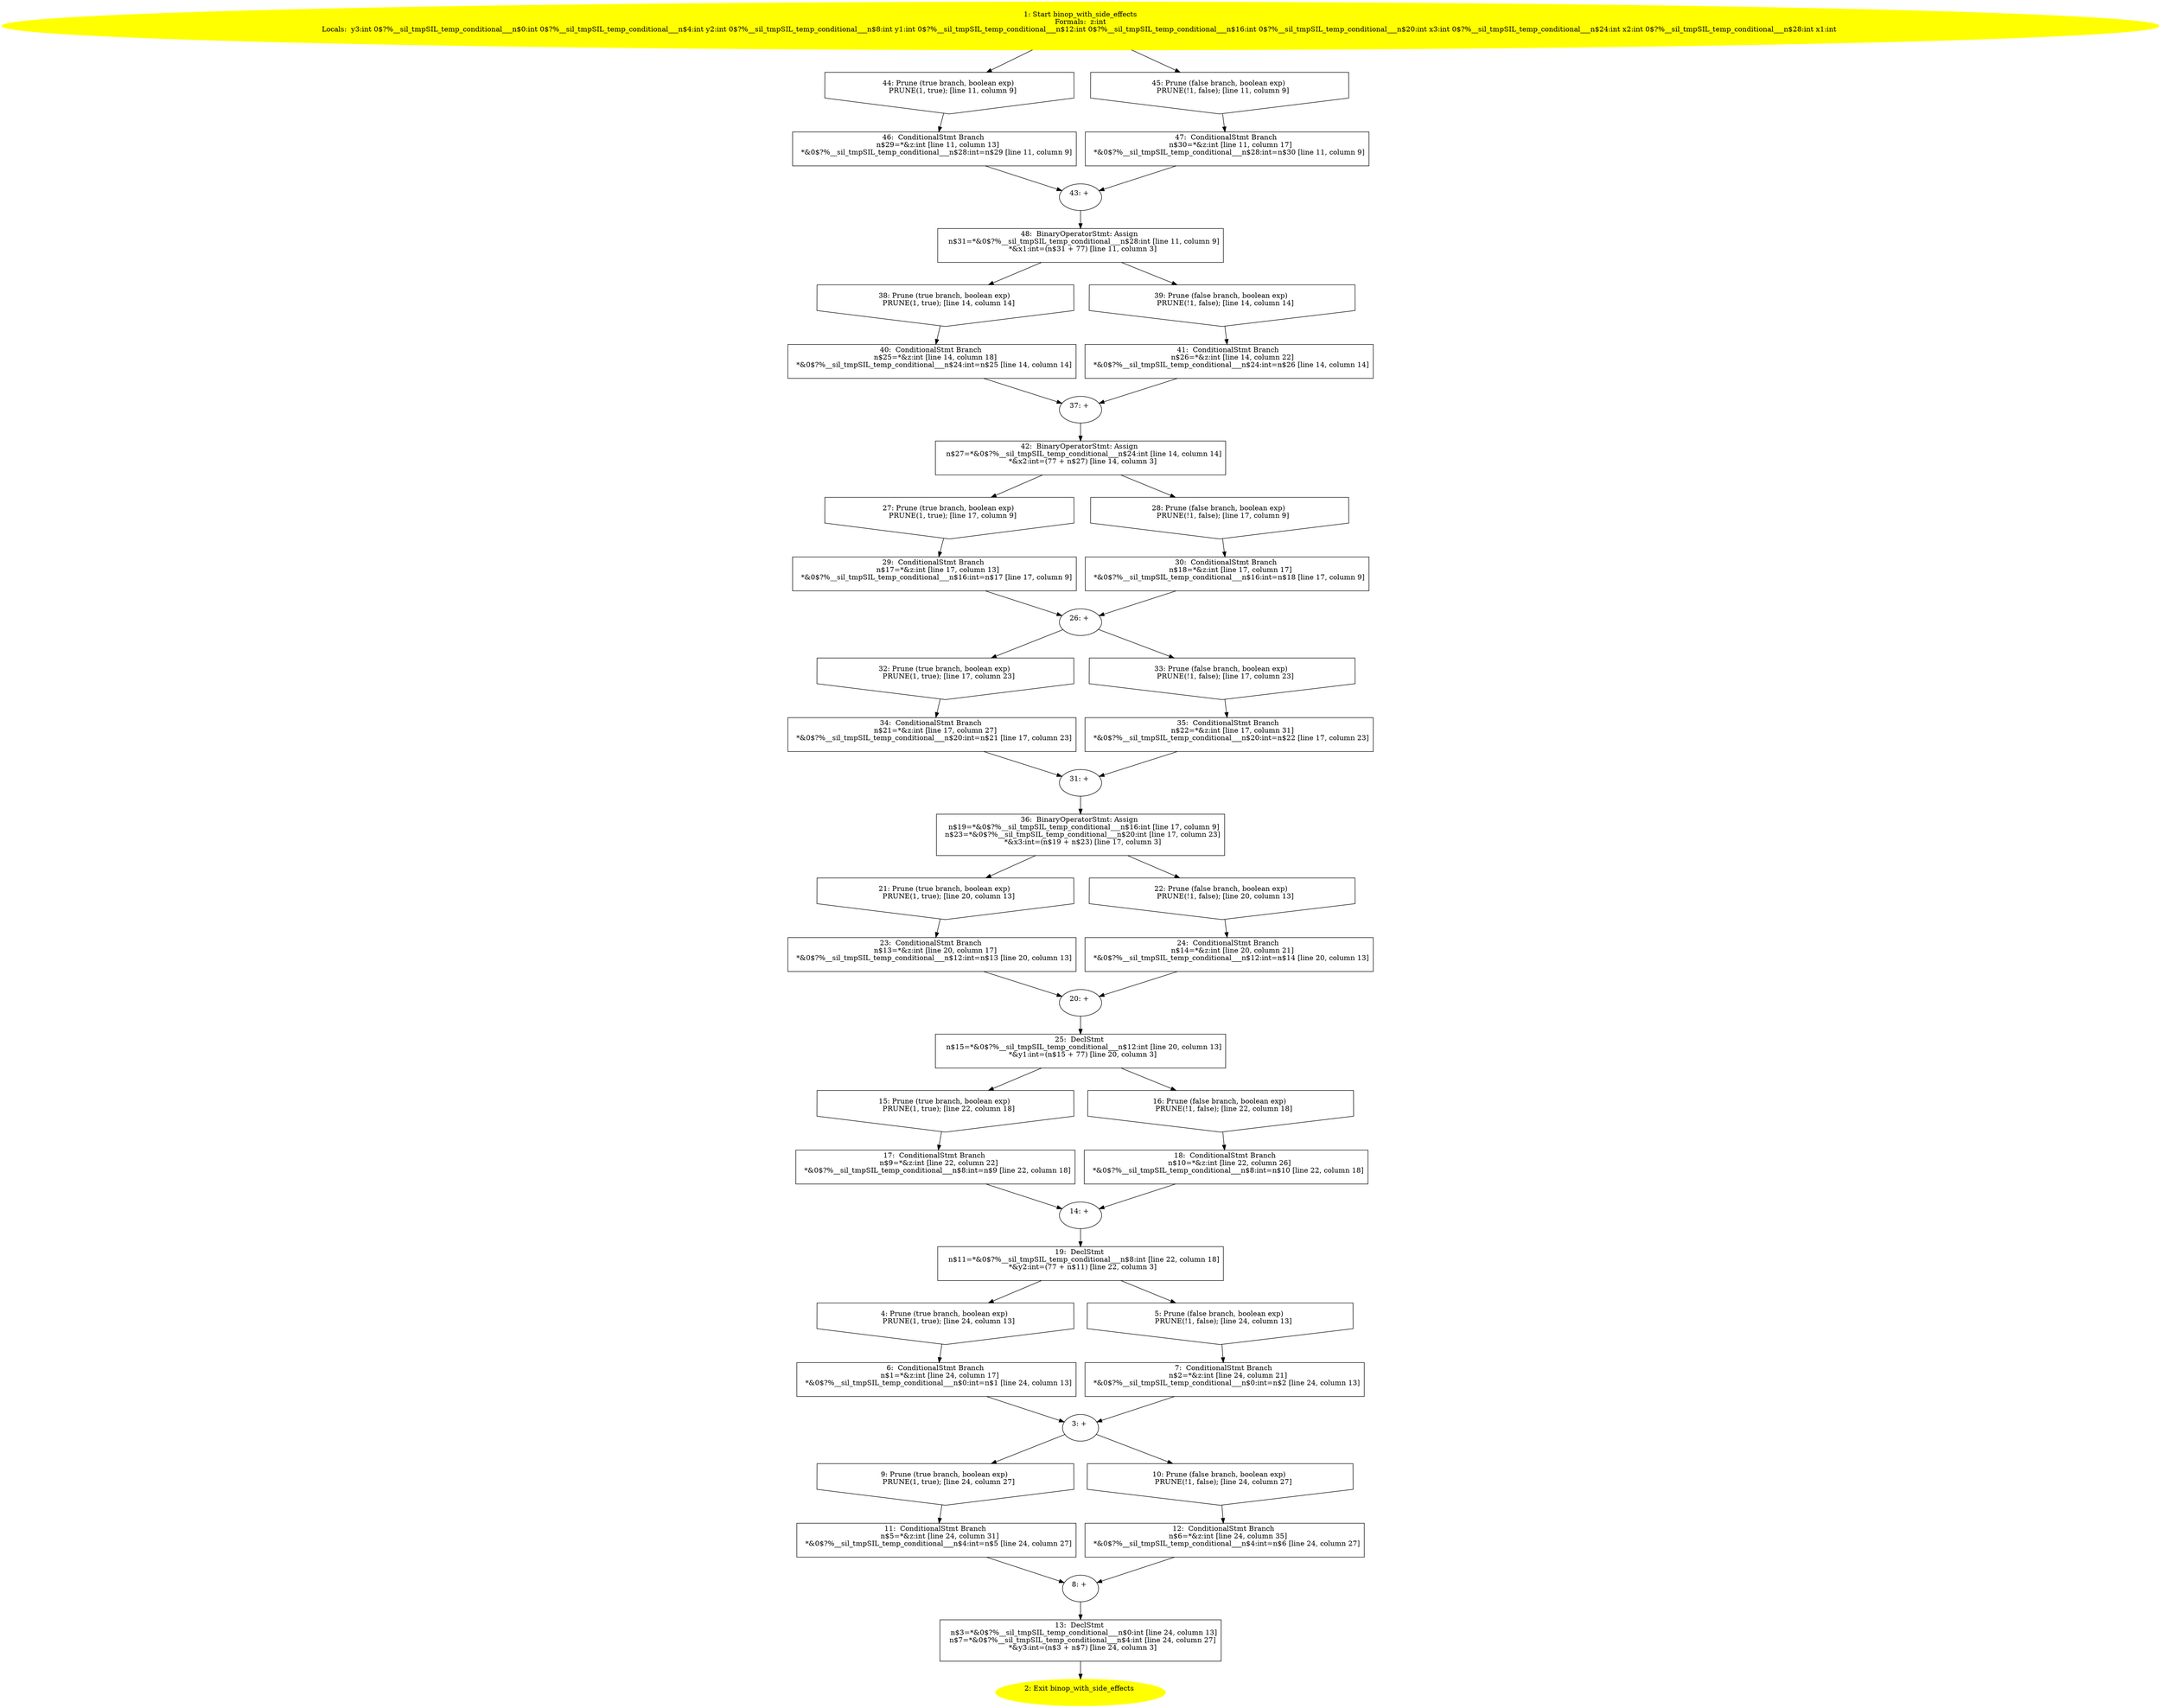 /* @generated */
digraph cfg {
"binop_with_side_effects.9cbc0255c95bd7e0ccf9d7a826fa2a2d_1" [label="1: Start binop_with_side_effects\nFormals:  z:int\nLocals:  y3:int 0$?%__sil_tmpSIL_temp_conditional___n$0:int 0$?%__sil_tmpSIL_temp_conditional___n$4:int y2:int 0$?%__sil_tmpSIL_temp_conditional___n$8:int y1:int 0$?%__sil_tmpSIL_temp_conditional___n$12:int 0$?%__sil_tmpSIL_temp_conditional___n$16:int 0$?%__sil_tmpSIL_temp_conditional___n$20:int x3:int 0$?%__sil_tmpSIL_temp_conditional___n$24:int x2:int 0$?%__sil_tmpSIL_temp_conditional___n$28:int x1:int \n  " color=yellow style=filled]
	

	 "binop_with_side_effects.9cbc0255c95bd7e0ccf9d7a826fa2a2d_1" -> "binop_with_side_effects.9cbc0255c95bd7e0ccf9d7a826fa2a2d_44" ;
	 "binop_with_side_effects.9cbc0255c95bd7e0ccf9d7a826fa2a2d_1" -> "binop_with_side_effects.9cbc0255c95bd7e0ccf9d7a826fa2a2d_45" ;
"binop_with_side_effects.9cbc0255c95bd7e0ccf9d7a826fa2a2d_2" [label="2: Exit binop_with_side_effects \n  " color=yellow style=filled]
	

"binop_with_side_effects.9cbc0255c95bd7e0ccf9d7a826fa2a2d_3" [label="3: + \n  " ]
	

	 "binop_with_side_effects.9cbc0255c95bd7e0ccf9d7a826fa2a2d_3" -> "binop_with_side_effects.9cbc0255c95bd7e0ccf9d7a826fa2a2d_9" ;
	 "binop_with_side_effects.9cbc0255c95bd7e0ccf9d7a826fa2a2d_3" -> "binop_with_side_effects.9cbc0255c95bd7e0ccf9d7a826fa2a2d_10" ;
"binop_with_side_effects.9cbc0255c95bd7e0ccf9d7a826fa2a2d_4" [label="4: Prune (true branch, boolean exp) \n   PRUNE(1, true); [line 24, column 13]\n " shape="invhouse"]
	

	 "binop_with_side_effects.9cbc0255c95bd7e0ccf9d7a826fa2a2d_4" -> "binop_with_side_effects.9cbc0255c95bd7e0ccf9d7a826fa2a2d_6" ;
"binop_with_side_effects.9cbc0255c95bd7e0ccf9d7a826fa2a2d_5" [label="5: Prune (false branch, boolean exp) \n   PRUNE(!1, false); [line 24, column 13]\n " shape="invhouse"]
	

	 "binop_with_side_effects.9cbc0255c95bd7e0ccf9d7a826fa2a2d_5" -> "binop_with_side_effects.9cbc0255c95bd7e0ccf9d7a826fa2a2d_7" ;
"binop_with_side_effects.9cbc0255c95bd7e0ccf9d7a826fa2a2d_6" [label="6:  ConditionalStmt Branch \n   n$1=*&z:int [line 24, column 17]\n  *&0$?%__sil_tmpSIL_temp_conditional___n$0:int=n$1 [line 24, column 13]\n " shape="box"]
	

	 "binop_with_side_effects.9cbc0255c95bd7e0ccf9d7a826fa2a2d_6" -> "binop_with_side_effects.9cbc0255c95bd7e0ccf9d7a826fa2a2d_3" ;
"binop_with_side_effects.9cbc0255c95bd7e0ccf9d7a826fa2a2d_7" [label="7:  ConditionalStmt Branch \n   n$2=*&z:int [line 24, column 21]\n  *&0$?%__sil_tmpSIL_temp_conditional___n$0:int=n$2 [line 24, column 13]\n " shape="box"]
	

	 "binop_with_side_effects.9cbc0255c95bd7e0ccf9d7a826fa2a2d_7" -> "binop_with_side_effects.9cbc0255c95bd7e0ccf9d7a826fa2a2d_3" ;
"binop_with_side_effects.9cbc0255c95bd7e0ccf9d7a826fa2a2d_8" [label="8: + \n  " ]
	

	 "binop_with_side_effects.9cbc0255c95bd7e0ccf9d7a826fa2a2d_8" -> "binop_with_side_effects.9cbc0255c95bd7e0ccf9d7a826fa2a2d_13" ;
"binop_with_side_effects.9cbc0255c95bd7e0ccf9d7a826fa2a2d_9" [label="9: Prune (true branch, boolean exp) \n   PRUNE(1, true); [line 24, column 27]\n " shape="invhouse"]
	

	 "binop_with_side_effects.9cbc0255c95bd7e0ccf9d7a826fa2a2d_9" -> "binop_with_side_effects.9cbc0255c95bd7e0ccf9d7a826fa2a2d_11" ;
"binop_with_side_effects.9cbc0255c95bd7e0ccf9d7a826fa2a2d_10" [label="10: Prune (false branch, boolean exp) \n   PRUNE(!1, false); [line 24, column 27]\n " shape="invhouse"]
	

	 "binop_with_side_effects.9cbc0255c95bd7e0ccf9d7a826fa2a2d_10" -> "binop_with_side_effects.9cbc0255c95bd7e0ccf9d7a826fa2a2d_12" ;
"binop_with_side_effects.9cbc0255c95bd7e0ccf9d7a826fa2a2d_11" [label="11:  ConditionalStmt Branch \n   n$5=*&z:int [line 24, column 31]\n  *&0$?%__sil_tmpSIL_temp_conditional___n$4:int=n$5 [line 24, column 27]\n " shape="box"]
	

	 "binop_with_side_effects.9cbc0255c95bd7e0ccf9d7a826fa2a2d_11" -> "binop_with_side_effects.9cbc0255c95bd7e0ccf9d7a826fa2a2d_8" ;
"binop_with_side_effects.9cbc0255c95bd7e0ccf9d7a826fa2a2d_12" [label="12:  ConditionalStmt Branch \n   n$6=*&z:int [line 24, column 35]\n  *&0$?%__sil_tmpSIL_temp_conditional___n$4:int=n$6 [line 24, column 27]\n " shape="box"]
	

	 "binop_with_side_effects.9cbc0255c95bd7e0ccf9d7a826fa2a2d_12" -> "binop_with_side_effects.9cbc0255c95bd7e0ccf9d7a826fa2a2d_8" ;
"binop_with_side_effects.9cbc0255c95bd7e0ccf9d7a826fa2a2d_13" [label="13:  DeclStmt \n   n$3=*&0$?%__sil_tmpSIL_temp_conditional___n$0:int [line 24, column 13]\n  n$7=*&0$?%__sil_tmpSIL_temp_conditional___n$4:int [line 24, column 27]\n  *&y3:int=(n$3 + n$7) [line 24, column 3]\n " shape="box"]
	

	 "binop_with_side_effects.9cbc0255c95bd7e0ccf9d7a826fa2a2d_13" -> "binop_with_side_effects.9cbc0255c95bd7e0ccf9d7a826fa2a2d_2" ;
"binop_with_side_effects.9cbc0255c95bd7e0ccf9d7a826fa2a2d_14" [label="14: + \n  " ]
	

	 "binop_with_side_effects.9cbc0255c95bd7e0ccf9d7a826fa2a2d_14" -> "binop_with_side_effects.9cbc0255c95bd7e0ccf9d7a826fa2a2d_19" ;
"binop_with_side_effects.9cbc0255c95bd7e0ccf9d7a826fa2a2d_15" [label="15: Prune (true branch, boolean exp) \n   PRUNE(1, true); [line 22, column 18]\n " shape="invhouse"]
	

	 "binop_with_side_effects.9cbc0255c95bd7e0ccf9d7a826fa2a2d_15" -> "binop_with_side_effects.9cbc0255c95bd7e0ccf9d7a826fa2a2d_17" ;
"binop_with_side_effects.9cbc0255c95bd7e0ccf9d7a826fa2a2d_16" [label="16: Prune (false branch, boolean exp) \n   PRUNE(!1, false); [line 22, column 18]\n " shape="invhouse"]
	

	 "binop_with_side_effects.9cbc0255c95bd7e0ccf9d7a826fa2a2d_16" -> "binop_with_side_effects.9cbc0255c95bd7e0ccf9d7a826fa2a2d_18" ;
"binop_with_side_effects.9cbc0255c95bd7e0ccf9d7a826fa2a2d_17" [label="17:  ConditionalStmt Branch \n   n$9=*&z:int [line 22, column 22]\n  *&0$?%__sil_tmpSIL_temp_conditional___n$8:int=n$9 [line 22, column 18]\n " shape="box"]
	

	 "binop_with_side_effects.9cbc0255c95bd7e0ccf9d7a826fa2a2d_17" -> "binop_with_side_effects.9cbc0255c95bd7e0ccf9d7a826fa2a2d_14" ;
"binop_with_side_effects.9cbc0255c95bd7e0ccf9d7a826fa2a2d_18" [label="18:  ConditionalStmt Branch \n   n$10=*&z:int [line 22, column 26]\n  *&0$?%__sil_tmpSIL_temp_conditional___n$8:int=n$10 [line 22, column 18]\n " shape="box"]
	

	 "binop_with_side_effects.9cbc0255c95bd7e0ccf9d7a826fa2a2d_18" -> "binop_with_side_effects.9cbc0255c95bd7e0ccf9d7a826fa2a2d_14" ;
"binop_with_side_effects.9cbc0255c95bd7e0ccf9d7a826fa2a2d_19" [label="19:  DeclStmt \n   n$11=*&0$?%__sil_tmpSIL_temp_conditional___n$8:int [line 22, column 18]\n  *&y2:int=(77 + n$11) [line 22, column 3]\n " shape="box"]
	

	 "binop_with_side_effects.9cbc0255c95bd7e0ccf9d7a826fa2a2d_19" -> "binop_with_side_effects.9cbc0255c95bd7e0ccf9d7a826fa2a2d_4" ;
	 "binop_with_side_effects.9cbc0255c95bd7e0ccf9d7a826fa2a2d_19" -> "binop_with_side_effects.9cbc0255c95bd7e0ccf9d7a826fa2a2d_5" ;
"binop_with_side_effects.9cbc0255c95bd7e0ccf9d7a826fa2a2d_20" [label="20: + \n  " ]
	

	 "binop_with_side_effects.9cbc0255c95bd7e0ccf9d7a826fa2a2d_20" -> "binop_with_side_effects.9cbc0255c95bd7e0ccf9d7a826fa2a2d_25" ;
"binop_with_side_effects.9cbc0255c95bd7e0ccf9d7a826fa2a2d_21" [label="21: Prune (true branch, boolean exp) \n   PRUNE(1, true); [line 20, column 13]\n " shape="invhouse"]
	

	 "binop_with_side_effects.9cbc0255c95bd7e0ccf9d7a826fa2a2d_21" -> "binop_with_side_effects.9cbc0255c95bd7e0ccf9d7a826fa2a2d_23" ;
"binop_with_side_effects.9cbc0255c95bd7e0ccf9d7a826fa2a2d_22" [label="22: Prune (false branch, boolean exp) \n   PRUNE(!1, false); [line 20, column 13]\n " shape="invhouse"]
	

	 "binop_with_side_effects.9cbc0255c95bd7e0ccf9d7a826fa2a2d_22" -> "binop_with_side_effects.9cbc0255c95bd7e0ccf9d7a826fa2a2d_24" ;
"binop_with_side_effects.9cbc0255c95bd7e0ccf9d7a826fa2a2d_23" [label="23:  ConditionalStmt Branch \n   n$13=*&z:int [line 20, column 17]\n  *&0$?%__sil_tmpSIL_temp_conditional___n$12:int=n$13 [line 20, column 13]\n " shape="box"]
	

	 "binop_with_side_effects.9cbc0255c95bd7e0ccf9d7a826fa2a2d_23" -> "binop_with_side_effects.9cbc0255c95bd7e0ccf9d7a826fa2a2d_20" ;
"binop_with_side_effects.9cbc0255c95bd7e0ccf9d7a826fa2a2d_24" [label="24:  ConditionalStmt Branch \n   n$14=*&z:int [line 20, column 21]\n  *&0$?%__sil_tmpSIL_temp_conditional___n$12:int=n$14 [line 20, column 13]\n " shape="box"]
	

	 "binop_with_side_effects.9cbc0255c95bd7e0ccf9d7a826fa2a2d_24" -> "binop_with_side_effects.9cbc0255c95bd7e0ccf9d7a826fa2a2d_20" ;
"binop_with_side_effects.9cbc0255c95bd7e0ccf9d7a826fa2a2d_25" [label="25:  DeclStmt \n   n$15=*&0$?%__sil_tmpSIL_temp_conditional___n$12:int [line 20, column 13]\n  *&y1:int=(n$15 + 77) [line 20, column 3]\n " shape="box"]
	

	 "binop_with_side_effects.9cbc0255c95bd7e0ccf9d7a826fa2a2d_25" -> "binop_with_side_effects.9cbc0255c95bd7e0ccf9d7a826fa2a2d_15" ;
	 "binop_with_side_effects.9cbc0255c95bd7e0ccf9d7a826fa2a2d_25" -> "binop_with_side_effects.9cbc0255c95bd7e0ccf9d7a826fa2a2d_16" ;
"binop_with_side_effects.9cbc0255c95bd7e0ccf9d7a826fa2a2d_26" [label="26: + \n  " ]
	

	 "binop_with_side_effects.9cbc0255c95bd7e0ccf9d7a826fa2a2d_26" -> "binop_with_side_effects.9cbc0255c95bd7e0ccf9d7a826fa2a2d_32" ;
	 "binop_with_side_effects.9cbc0255c95bd7e0ccf9d7a826fa2a2d_26" -> "binop_with_side_effects.9cbc0255c95bd7e0ccf9d7a826fa2a2d_33" ;
"binop_with_side_effects.9cbc0255c95bd7e0ccf9d7a826fa2a2d_27" [label="27: Prune (true branch, boolean exp) \n   PRUNE(1, true); [line 17, column 9]\n " shape="invhouse"]
	

	 "binop_with_side_effects.9cbc0255c95bd7e0ccf9d7a826fa2a2d_27" -> "binop_with_side_effects.9cbc0255c95bd7e0ccf9d7a826fa2a2d_29" ;
"binop_with_side_effects.9cbc0255c95bd7e0ccf9d7a826fa2a2d_28" [label="28: Prune (false branch, boolean exp) \n   PRUNE(!1, false); [line 17, column 9]\n " shape="invhouse"]
	

	 "binop_with_side_effects.9cbc0255c95bd7e0ccf9d7a826fa2a2d_28" -> "binop_with_side_effects.9cbc0255c95bd7e0ccf9d7a826fa2a2d_30" ;
"binop_with_side_effects.9cbc0255c95bd7e0ccf9d7a826fa2a2d_29" [label="29:  ConditionalStmt Branch \n   n$17=*&z:int [line 17, column 13]\n  *&0$?%__sil_tmpSIL_temp_conditional___n$16:int=n$17 [line 17, column 9]\n " shape="box"]
	

	 "binop_with_side_effects.9cbc0255c95bd7e0ccf9d7a826fa2a2d_29" -> "binop_with_side_effects.9cbc0255c95bd7e0ccf9d7a826fa2a2d_26" ;
"binop_with_side_effects.9cbc0255c95bd7e0ccf9d7a826fa2a2d_30" [label="30:  ConditionalStmt Branch \n   n$18=*&z:int [line 17, column 17]\n  *&0$?%__sil_tmpSIL_temp_conditional___n$16:int=n$18 [line 17, column 9]\n " shape="box"]
	

	 "binop_with_side_effects.9cbc0255c95bd7e0ccf9d7a826fa2a2d_30" -> "binop_with_side_effects.9cbc0255c95bd7e0ccf9d7a826fa2a2d_26" ;
"binop_with_side_effects.9cbc0255c95bd7e0ccf9d7a826fa2a2d_31" [label="31: + \n  " ]
	

	 "binop_with_side_effects.9cbc0255c95bd7e0ccf9d7a826fa2a2d_31" -> "binop_with_side_effects.9cbc0255c95bd7e0ccf9d7a826fa2a2d_36" ;
"binop_with_side_effects.9cbc0255c95bd7e0ccf9d7a826fa2a2d_32" [label="32: Prune (true branch, boolean exp) \n   PRUNE(1, true); [line 17, column 23]\n " shape="invhouse"]
	

	 "binop_with_side_effects.9cbc0255c95bd7e0ccf9d7a826fa2a2d_32" -> "binop_with_side_effects.9cbc0255c95bd7e0ccf9d7a826fa2a2d_34" ;
"binop_with_side_effects.9cbc0255c95bd7e0ccf9d7a826fa2a2d_33" [label="33: Prune (false branch, boolean exp) \n   PRUNE(!1, false); [line 17, column 23]\n " shape="invhouse"]
	

	 "binop_with_side_effects.9cbc0255c95bd7e0ccf9d7a826fa2a2d_33" -> "binop_with_side_effects.9cbc0255c95bd7e0ccf9d7a826fa2a2d_35" ;
"binop_with_side_effects.9cbc0255c95bd7e0ccf9d7a826fa2a2d_34" [label="34:  ConditionalStmt Branch \n   n$21=*&z:int [line 17, column 27]\n  *&0$?%__sil_tmpSIL_temp_conditional___n$20:int=n$21 [line 17, column 23]\n " shape="box"]
	

	 "binop_with_side_effects.9cbc0255c95bd7e0ccf9d7a826fa2a2d_34" -> "binop_with_side_effects.9cbc0255c95bd7e0ccf9d7a826fa2a2d_31" ;
"binop_with_side_effects.9cbc0255c95bd7e0ccf9d7a826fa2a2d_35" [label="35:  ConditionalStmt Branch \n   n$22=*&z:int [line 17, column 31]\n  *&0$?%__sil_tmpSIL_temp_conditional___n$20:int=n$22 [line 17, column 23]\n " shape="box"]
	

	 "binop_with_side_effects.9cbc0255c95bd7e0ccf9d7a826fa2a2d_35" -> "binop_with_side_effects.9cbc0255c95bd7e0ccf9d7a826fa2a2d_31" ;
"binop_with_side_effects.9cbc0255c95bd7e0ccf9d7a826fa2a2d_36" [label="36:  BinaryOperatorStmt: Assign \n   n$19=*&0$?%__sil_tmpSIL_temp_conditional___n$16:int [line 17, column 9]\n  n$23=*&0$?%__sil_tmpSIL_temp_conditional___n$20:int [line 17, column 23]\n  *&x3:int=(n$19 + n$23) [line 17, column 3]\n " shape="box"]
	

	 "binop_with_side_effects.9cbc0255c95bd7e0ccf9d7a826fa2a2d_36" -> "binop_with_side_effects.9cbc0255c95bd7e0ccf9d7a826fa2a2d_21" ;
	 "binop_with_side_effects.9cbc0255c95bd7e0ccf9d7a826fa2a2d_36" -> "binop_with_side_effects.9cbc0255c95bd7e0ccf9d7a826fa2a2d_22" ;
"binop_with_side_effects.9cbc0255c95bd7e0ccf9d7a826fa2a2d_37" [label="37: + \n  " ]
	

	 "binop_with_side_effects.9cbc0255c95bd7e0ccf9d7a826fa2a2d_37" -> "binop_with_side_effects.9cbc0255c95bd7e0ccf9d7a826fa2a2d_42" ;
"binop_with_side_effects.9cbc0255c95bd7e0ccf9d7a826fa2a2d_38" [label="38: Prune (true branch, boolean exp) \n   PRUNE(1, true); [line 14, column 14]\n " shape="invhouse"]
	

	 "binop_with_side_effects.9cbc0255c95bd7e0ccf9d7a826fa2a2d_38" -> "binop_with_side_effects.9cbc0255c95bd7e0ccf9d7a826fa2a2d_40" ;
"binop_with_side_effects.9cbc0255c95bd7e0ccf9d7a826fa2a2d_39" [label="39: Prune (false branch, boolean exp) \n   PRUNE(!1, false); [line 14, column 14]\n " shape="invhouse"]
	

	 "binop_with_side_effects.9cbc0255c95bd7e0ccf9d7a826fa2a2d_39" -> "binop_with_side_effects.9cbc0255c95bd7e0ccf9d7a826fa2a2d_41" ;
"binop_with_side_effects.9cbc0255c95bd7e0ccf9d7a826fa2a2d_40" [label="40:  ConditionalStmt Branch \n   n$25=*&z:int [line 14, column 18]\n  *&0$?%__sil_tmpSIL_temp_conditional___n$24:int=n$25 [line 14, column 14]\n " shape="box"]
	

	 "binop_with_side_effects.9cbc0255c95bd7e0ccf9d7a826fa2a2d_40" -> "binop_with_side_effects.9cbc0255c95bd7e0ccf9d7a826fa2a2d_37" ;
"binop_with_side_effects.9cbc0255c95bd7e0ccf9d7a826fa2a2d_41" [label="41:  ConditionalStmt Branch \n   n$26=*&z:int [line 14, column 22]\n  *&0$?%__sil_tmpSIL_temp_conditional___n$24:int=n$26 [line 14, column 14]\n " shape="box"]
	

	 "binop_with_side_effects.9cbc0255c95bd7e0ccf9d7a826fa2a2d_41" -> "binop_with_side_effects.9cbc0255c95bd7e0ccf9d7a826fa2a2d_37" ;
"binop_with_side_effects.9cbc0255c95bd7e0ccf9d7a826fa2a2d_42" [label="42:  BinaryOperatorStmt: Assign \n   n$27=*&0$?%__sil_tmpSIL_temp_conditional___n$24:int [line 14, column 14]\n  *&x2:int=(77 + n$27) [line 14, column 3]\n " shape="box"]
	

	 "binop_with_side_effects.9cbc0255c95bd7e0ccf9d7a826fa2a2d_42" -> "binop_with_side_effects.9cbc0255c95bd7e0ccf9d7a826fa2a2d_27" ;
	 "binop_with_side_effects.9cbc0255c95bd7e0ccf9d7a826fa2a2d_42" -> "binop_with_side_effects.9cbc0255c95bd7e0ccf9d7a826fa2a2d_28" ;
"binop_with_side_effects.9cbc0255c95bd7e0ccf9d7a826fa2a2d_43" [label="43: + \n  " ]
	

	 "binop_with_side_effects.9cbc0255c95bd7e0ccf9d7a826fa2a2d_43" -> "binop_with_side_effects.9cbc0255c95bd7e0ccf9d7a826fa2a2d_48" ;
"binop_with_side_effects.9cbc0255c95bd7e0ccf9d7a826fa2a2d_44" [label="44: Prune (true branch, boolean exp) \n   PRUNE(1, true); [line 11, column 9]\n " shape="invhouse"]
	

	 "binop_with_side_effects.9cbc0255c95bd7e0ccf9d7a826fa2a2d_44" -> "binop_with_side_effects.9cbc0255c95bd7e0ccf9d7a826fa2a2d_46" ;
"binop_with_side_effects.9cbc0255c95bd7e0ccf9d7a826fa2a2d_45" [label="45: Prune (false branch, boolean exp) \n   PRUNE(!1, false); [line 11, column 9]\n " shape="invhouse"]
	

	 "binop_with_side_effects.9cbc0255c95bd7e0ccf9d7a826fa2a2d_45" -> "binop_with_side_effects.9cbc0255c95bd7e0ccf9d7a826fa2a2d_47" ;
"binop_with_side_effects.9cbc0255c95bd7e0ccf9d7a826fa2a2d_46" [label="46:  ConditionalStmt Branch \n   n$29=*&z:int [line 11, column 13]\n  *&0$?%__sil_tmpSIL_temp_conditional___n$28:int=n$29 [line 11, column 9]\n " shape="box"]
	

	 "binop_with_side_effects.9cbc0255c95bd7e0ccf9d7a826fa2a2d_46" -> "binop_with_side_effects.9cbc0255c95bd7e0ccf9d7a826fa2a2d_43" ;
"binop_with_side_effects.9cbc0255c95bd7e0ccf9d7a826fa2a2d_47" [label="47:  ConditionalStmt Branch \n   n$30=*&z:int [line 11, column 17]\n  *&0$?%__sil_tmpSIL_temp_conditional___n$28:int=n$30 [line 11, column 9]\n " shape="box"]
	

	 "binop_with_side_effects.9cbc0255c95bd7e0ccf9d7a826fa2a2d_47" -> "binop_with_side_effects.9cbc0255c95bd7e0ccf9d7a826fa2a2d_43" ;
"binop_with_side_effects.9cbc0255c95bd7e0ccf9d7a826fa2a2d_48" [label="48:  BinaryOperatorStmt: Assign \n   n$31=*&0$?%__sil_tmpSIL_temp_conditional___n$28:int [line 11, column 9]\n  *&x1:int=(n$31 + 77) [line 11, column 3]\n " shape="box"]
	

	 "binop_with_side_effects.9cbc0255c95bd7e0ccf9d7a826fa2a2d_48" -> "binop_with_side_effects.9cbc0255c95bd7e0ccf9d7a826fa2a2d_38" ;
	 "binop_with_side_effects.9cbc0255c95bd7e0ccf9d7a826fa2a2d_48" -> "binop_with_side_effects.9cbc0255c95bd7e0ccf9d7a826fa2a2d_39" ;
}
